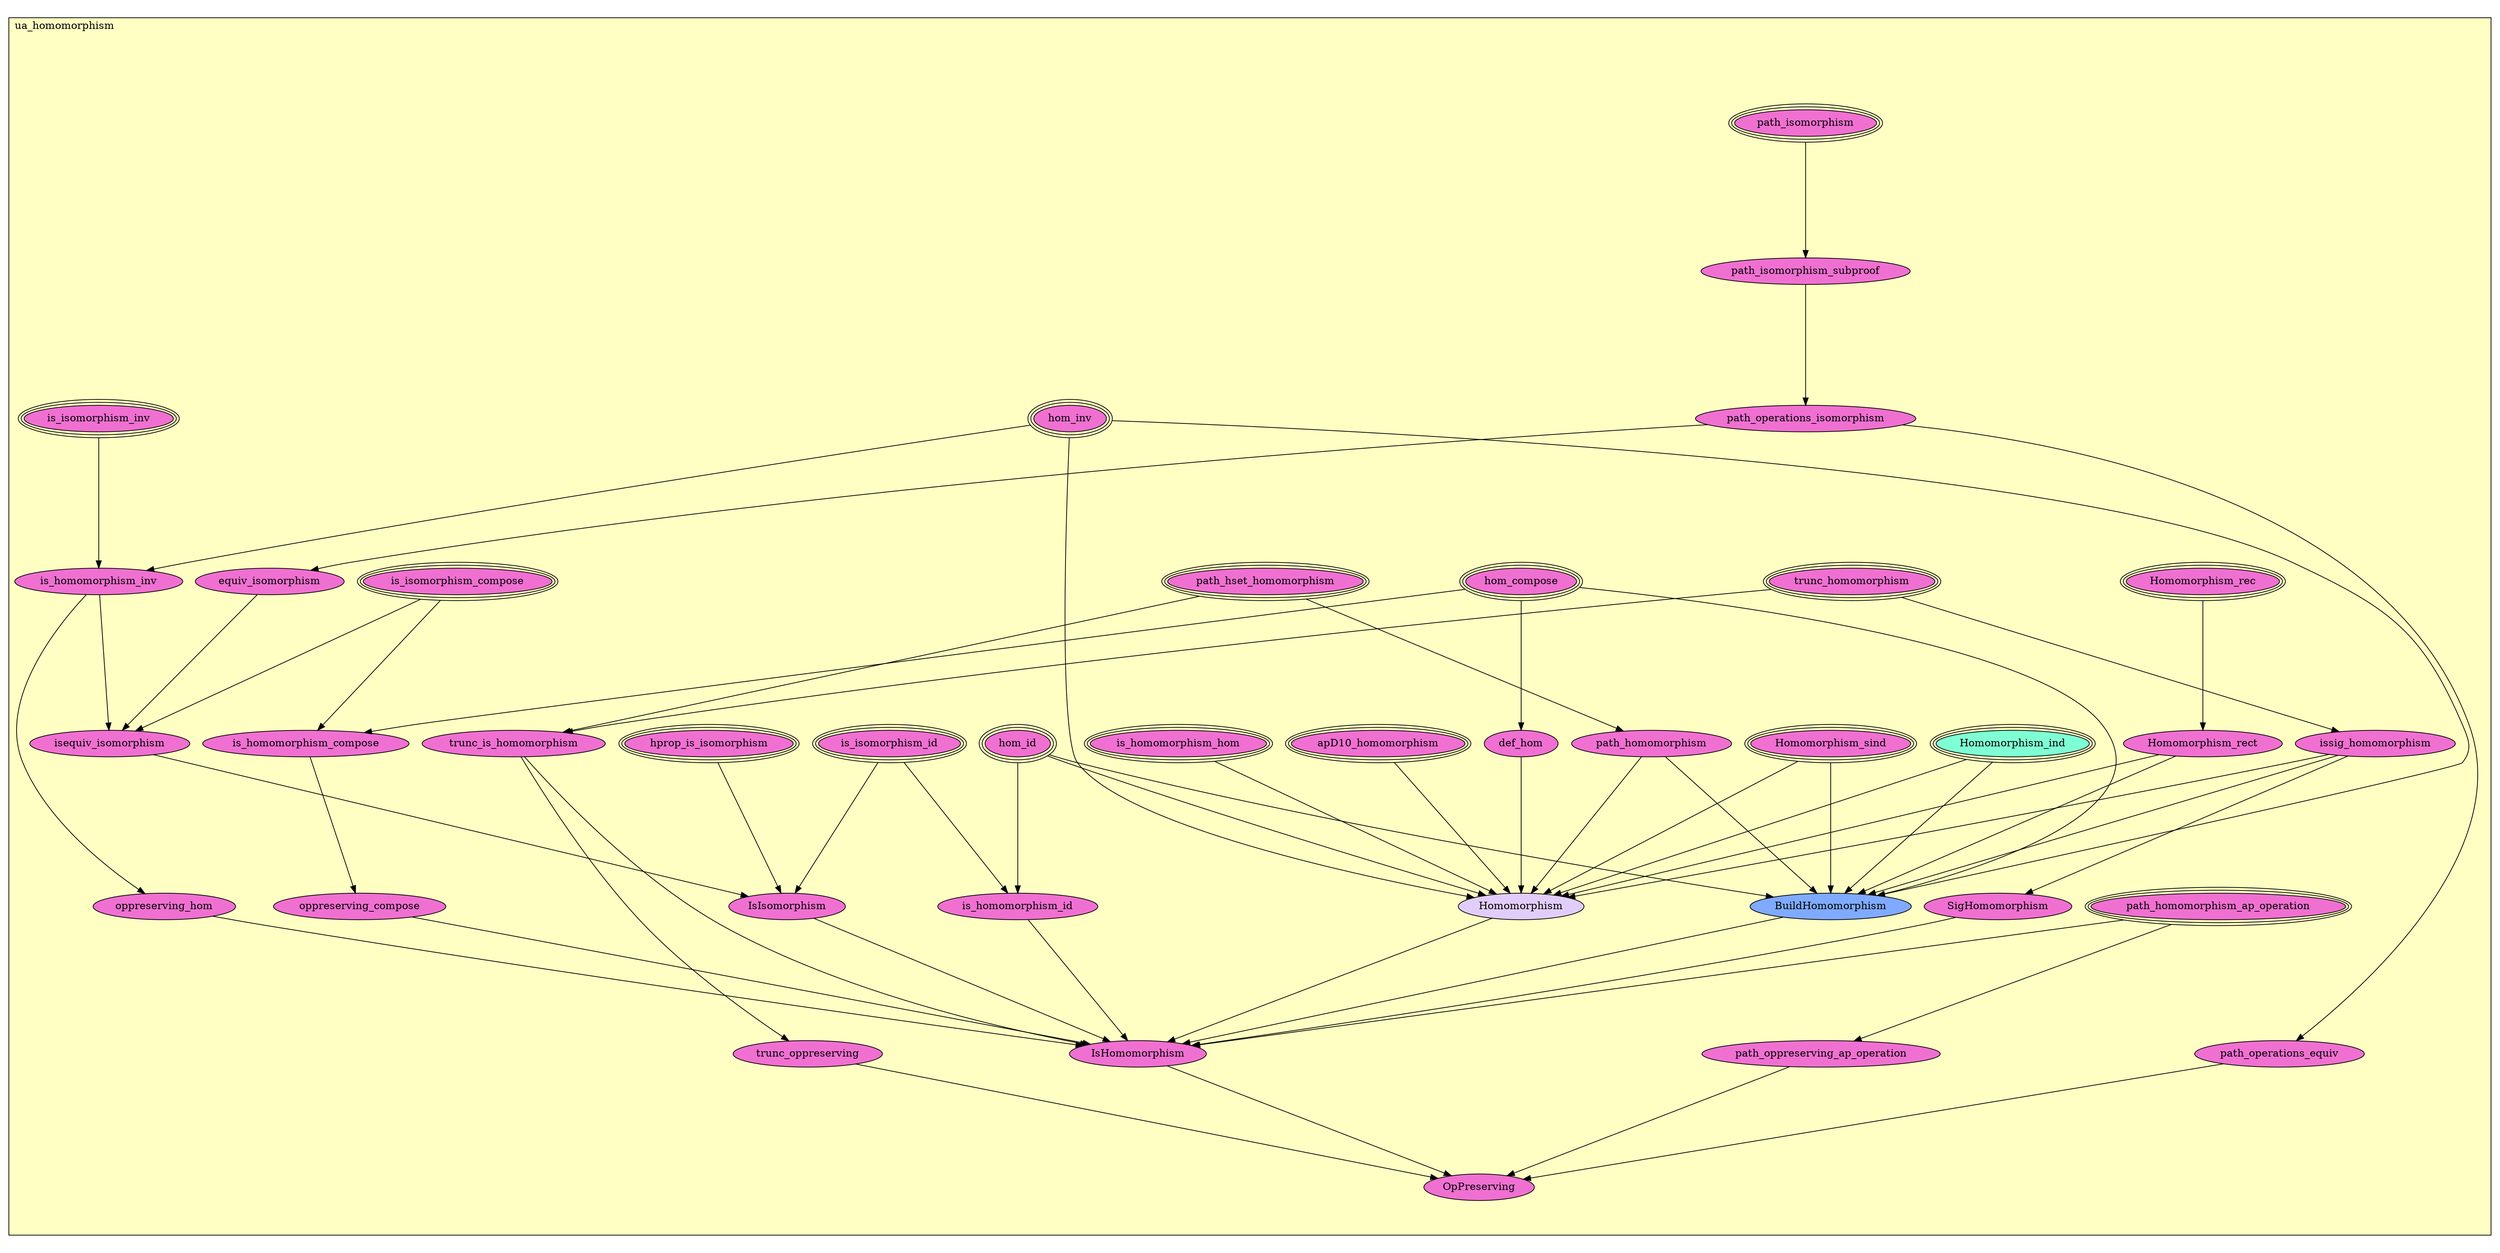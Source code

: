 digraph HoTT_Classes_theory_ua_homomorphism {
  graph [ratio=0.5]
  node [style=filled]
ua_homomorphism_path_isomorphism [label="path_isomorphism", URL=<ua_homomorphism.html#path_isomorphism>, peripheries=3, fillcolor="#F070D1"] ;
ua_homomorphism_path_isomorphism_subproof [label="path_isomorphism_subproof", URL=<ua_homomorphism.html#path_isomorphism_subproof>, fillcolor="#F070D1"] ;
ua_homomorphism_path_operations_isomorphism [label="path_operations_isomorphism", URL=<ua_homomorphism.html#path_operations_isomorphism>, fillcolor="#F070D1"] ;
ua_homomorphism_path_operations_equiv [label="path_operations_equiv", URL=<ua_homomorphism.html#path_operations_equiv>, fillcolor="#F070D1"] ;
ua_homomorphism_hom_compose [label="hom_compose", URL=<ua_homomorphism.html#hom_compose>, peripheries=3, fillcolor="#F070D1"] ;
ua_homomorphism_is_isomorphism_compose [label="is_isomorphism_compose", URL=<ua_homomorphism.html#is_isomorphism_compose>, peripheries=3, fillcolor="#F070D1"] ;
ua_homomorphism_is_homomorphism_compose [label="is_homomorphism_compose", URL=<ua_homomorphism.html#is_homomorphism_compose>, fillcolor="#F070D1"] ;
ua_homomorphism_oppreserving_compose [label="oppreserving_compose", URL=<ua_homomorphism.html#oppreserving_compose>, fillcolor="#F070D1"] ;
ua_homomorphism_hom_inv [label="hom_inv", URL=<ua_homomorphism.html#hom_inv>, peripheries=3, fillcolor="#F070D1"] ;
ua_homomorphism_is_isomorphism_inv [label="is_isomorphism_inv", URL=<ua_homomorphism.html#is_isomorphism_inv>, peripheries=3, fillcolor="#F070D1"] ;
ua_homomorphism_is_homomorphism_inv [label="is_homomorphism_inv", URL=<ua_homomorphism.html#is_homomorphism_inv>, fillcolor="#F070D1"] ;
ua_homomorphism_hom_id [label="hom_id", URL=<ua_homomorphism.html#hom_id>, peripheries=3, fillcolor="#F070D1"] ;
ua_homomorphism_is_isomorphism_id [label="is_isomorphism_id", URL=<ua_homomorphism.html#is_isomorphism_id>, peripheries=3, fillcolor="#F070D1"] ;
ua_homomorphism_is_homomorphism_id [label="is_homomorphism_id", URL=<ua_homomorphism.html#is_homomorphism_id>, fillcolor="#F070D1"] ;
ua_homomorphism_path_homomorphism_ap_operation [label="path_homomorphism_ap_operation", URL=<ua_homomorphism.html#path_homomorphism_ap_operation>, peripheries=3, fillcolor="#F070D1"] ;
ua_homomorphism_path_oppreserving_ap_operation [label="path_oppreserving_ap_operation", URL=<ua_homomorphism.html#path_oppreserving_ap_operation>, fillcolor="#F070D1"] ;
ua_homomorphism_hprop_is_isomorphism [label="hprop_is_isomorphism", URL=<ua_homomorphism.html#hprop_is_isomorphism>, peripheries=3, fillcolor="#F070D1"] ;
ua_homomorphism_equiv_isomorphism [label="equiv_isomorphism", URL=<ua_homomorphism.html#equiv_isomorphism>, fillcolor="#F070D1"] ;
ua_homomorphism_isequiv_isomorphism [label="isequiv_isomorphism", URL=<ua_homomorphism.html#isequiv_isomorphism>, fillcolor="#F070D1"] ;
ua_homomorphism_IsIsomorphism [label="IsIsomorphism", URL=<ua_homomorphism.html#IsIsomorphism>, fillcolor="#F070D1"] ;
ua_homomorphism_path_hset_homomorphism [label="path_hset_homomorphism", URL=<ua_homomorphism.html#path_hset_homomorphism>, peripheries=3, fillcolor="#F070D1"] ;
ua_homomorphism_path_homomorphism [label="path_homomorphism", URL=<ua_homomorphism.html#path_homomorphism>, fillcolor="#F070D1"] ;
ua_homomorphism_trunc_homomorphism [label="trunc_homomorphism", URL=<ua_homomorphism.html#trunc_homomorphism>, peripheries=3, fillcolor="#F070D1"] ;
ua_homomorphism_issig_homomorphism [label="issig_homomorphism", URL=<ua_homomorphism.html#issig_homomorphism>, fillcolor="#F070D1"] ;
ua_homomorphism_SigHomomorphism [label="SigHomomorphism", URL=<ua_homomorphism.html#SigHomomorphism>, fillcolor="#F070D1"] ;
ua_homomorphism_apD10_homomorphism [label="apD10_homomorphism", URL=<ua_homomorphism.html#apD10_homomorphism>, peripheries=3, fillcolor="#F070D1"] ;
ua_homomorphism_is_homomorphism_hom [label="is_homomorphism_hom", URL=<ua_homomorphism.html#is_homomorphism_hom>, peripheries=3, fillcolor="#F070D1"] ;
ua_homomorphism_def_hom [label="def_hom", URL=<ua_homomorphism.html#def_hom>, fillcolor="#F070D1"] ;
ua_homomorphism_Homomorphism_sind [label="Homomorphism_sind", URL=<ua_homomorphism.html#Homomorphism_sind>, peripheries=3, fillcolor="#F070D1"] ;
ua_homomorphism_Homomorphism_rec [label="Homomorphism_rec", URL=<ua_homomorphism.html#Homomorphism_rec>, peripheries=3, fillcolor="#F070D1"] ;
ua_homomorphism_Homomorphism_ind [label="Homomorphism_ind", URL=<ua_homomorphism.html#Homomorphism_ind>, peripheries=3, fillcolor="#7FFFD4"] ;
ua_homomorphism_Homomorphism_rect [label="Homomorphism_rect", URL=<ua_homomorphism.html#Homomorphism_rect>, fillcolor="#F070D1"] ;
ua_homomorphism_BuildHomomorphism [label="BuildHomomorphism", URL=<ua_homomorphism.html#BuildHomomorphism>, fillcolor="#7FAAFF"] ;
ua_homomorphism_Homomorphism [label="Homomorphism", URL=<ua_homomorphism.html#Homomorphism>, fillcolor="#E2CDFA"] ;
ua_homomorphism_trunc_is_homomorphism [label="trunc_is_homomorphism", URL=<ua_homomorphism.html#trunc_is_homomorphism>, fillcolor="#F070D1"] ;
ua_homomorphism_oppreserving_hom [label="oppreserving_hom", URL=<ua_homomorphism.html#oppreserving_hom>, fillcolor="#F070D1"] ;
ua_homomorphism_IsHomomorphism [label="IsHomomorphism", URL=<ua_homomorphism.html#IsHomomorphism>, fillcolor="#F070D1"] ;
ua_homomorphism_trunc_oppreserving [label="trunc_oppreserving", URL=<ua_homomorphism.html#trunc_oppreserving>, fillcolor="#F070D1"] ;
ua_homomorphism_OpPreserving [label="OpPreserving", URL=<ua_homomorphism.html#OpPreserving>, fillcolor="#F070D1"] ;
  ua_homomorphism_path_isomorphism -> ua_homomorphism_path_isomorphism_subproof [] ;
  ua_homomorphism_path_isomorphism_subproof -> ua_homomorphism_path_operations_isomorphism [] ;
  ua_homomorphism_path_operations_isomorphism -> ua_homomorphism_path_operations_equiv [] ;
  ua_homomorphism_path_operations_isomorphism -> ua_homomorphism_equiv_isomorphism [] ;
  ua_homomorphism_path_operations_equiv -> ua_homomorphism_OpPreserving [] ;
  ua_homomorphism_hom_compose -> ua_homomorphism_is_homomorphism_compose [] ;
  ua_homomorphism_hom_compose -> ua_homomorphism_def_hom [] ;
  ua_homomorphism_hom_compose -> ua_homomorphism_BuildHomomorphism [] ;
  ua_homomorphism_is_isomorphism_compose -> ua_homomorphism_is_homomorphism_compose [] ;
  ua_homomorphism_is_isomorphism_compose -> ua_homomorphism_isequiv_isomorphism [] ;
  ua_homomorphism_is_homomorphism_compose -> ua_homomorphism_oppreserving_compose [] ;
  ua_homomorphism_oppreserving_compose -> ua_homomorphism_IsHomomorphism [] ;
  ua_homomorphism_hom_inv -> ua_homomorphism_is_homomorphism_inv [] ;
  ua_homomorphism_hom_inv -> ua_homomorphism_BuildHomomorphism [] ;
  ua_homomorphism_hom_inv -> ua_homomorphism_Homomorphism [] ;
  ua_homomorphism_is_isomorphism_inv -> ua_homomorphism_is_homomorphism_inv [] ;
  ua_homomorphism_is_homomorphism_inv -> ua_homomorphism_isequiv_isomorphism [] ;
  ua_homomorphism_is_homomorphism_inv -> ua_homomorphism_oppreserving_hom [] ;
  ua_homomorphism_hom_id -> ua_homomorphism_is_homomorphism_id [] ;
  ua_homomorphism_hom_id -> ua_homomorphism_BuildHomomorphism [] ;
  ua_homomorphism_hom_id -> ua_homomorphism_Homomorphism [] ;
  ua_homomorphism_is_isomorphism_id -> ua_homomorphism_is_homomorphism_id [] ;
  ua_homomorphism_is_isomorphism_id -> ua_homomorphism_IsIsomorphism [] ;
  ua_homomorphism_is_homomorphism_id -> ua_homomorphism_IsHomomorphism [] ;
  ua_homomorphism_path_homomorphism_ap_operation -> ua_homomorphism_path_oppreserving_ap_operation [] ;
  ua_homomorphism_path_homomorphism_ap_operation -> ua_homomorphism_IsHomomorphism [] ;
  ua_homomorphism_path_oppreserving_ap_operation -> ua_homomorphism_OpPreserving [] ;
  ua_homomorphism_hprop_is_isomorphism -> ua_homomorphism_IsIsomorphism [] ;
  ua_homomorphism_equiv_isomorphism -> ua_homomorphism_isequiv_isomorphism [] ;
  ua_homomorphism_isequiv_isomorphism -> ua_homomorphism_IsIsomorphism [] ;
  ua_homomorphism_IsIsomorphism -> ua_homomorphism_IsHomomorphism [] ;
  ua_homomorphism_path_hset_homomorphism -> ua_homomorphism_path_homomorphism [] ;
  ua_homomorphism_path_hset_homomorphism -> ua_homomorphism_trunc_is_homomorphism [] ;
  ua_homomorphism_path_homomorphism -> ua_homomorphism_BuildHomomorphism [] ;
  ua_homomorphism_path_homomorphism -> ua_homomorphism_Homomorphism [] ;
  ua_homomorphism_trunc_homomorphism -> ua_homomorphism_issig_homomorphism [] ;
  ua_homomorphism_trunc_homomorphism -> ua_homomorphism_trunc_is_homomorphism [] ;
  ua_homomorphism_issig_homomorphism -> ua_homomorphism_SigHomomorphism [] ;
  ua_homomorphism_issig_homomorphism -> ua_homomorphism_BuildHomomorphism [] ;
  ua_homomorphism_issig_homomorphism -> ua_homomorphism_Homomorphism [] ;
  ua_homomorphism_SigHomomorphism -> ua_homomorphism_IsHomomorphism [] ;
  ua_homomorphism_apD10_homomorphism -> ua_homomorphism_Homomorphism [] ;
  ua_homomorphism_is_homomorphism_hom -> ua_homomorphism_Homomorphism [] ;
  ua_homomorphism_def_hom -> ua_homomorphism_Homomorphism [] ;
  ua_homomorphism_Homomorphism_sind -> ua_homomorphism_BuildHomomorphism [] ;
  ua_homomorphism_Homomorphism_sind -> ua_homomorphism_Homomorphism [] ;
  ua_homomorphism_Homomorphism_rec -> ua_homomorphism_Homomorphism_rect [] ;
  ua_homomorphism_Homomorphism_ind -> ua_homomorphism_BuildHomomorphism [] ;
  ua_homomorphism_Homomorphism_ind -> ua_homomorphism_Homomorphism [] ;
  ua_homomorphism_Homomorphism_rect -> ua_homomorphism_BuildHomomorphism [] ;
  ua_homomorphism_Homomorphism_rect -> ua_homomorphism_Homomorphism [] ;
  ua_homomorphism_BuildHomomorphism -> ua_homomorphism_IsHomomorphism [] ;
  ua_homomorphism_Homomorphism -> ua_homomorphism_IsHomomorphism [] ;
  ua_homomorphism_trunc_is_homomorphism -> ua_homomorphism_IsHomomorphism [] ;
  ua_homomorphism_trunc_is_homomorphism -> ua_homomorphism_trunc_oppreserving [] ;
  ua_homomorphism_oppreserving_hom -> ua_homomorphism_IsHomomorphism [] ;
  ua_homomorphism_IsHomomorphism -> ua_homomorphism_OpPreserving [] ;
  ua_homomorphism_trunc_oppreserving -> ua_homomorphism_OpPreserving [] ;
subgraph cluster_ua_homomorphism { label="ua_homomorphism"; fillcolor="#FFFFC3"; labeljust=l; style=filled 
ua_homomorphism_OpPreserving; ua_homomorphism_trunc_oppreserving; ua_homomorphism_IsHomomorphism; ua_homomorphism_oppreserving_hom; ua_homomorphism_trunc_is_homomorphism; ua_homomorphism_Homomorphism; ua_homomorphism_BuildHomomorphism; ua_homomorphism_Homomorphism_rect; ua_homomorphism_Homomorphism_ind; ua_homomorphism_Homomorphism_rec; ua_homomorphism_Homomorphism_sind; ua_homomorphism_def_hom; ua_homomorphism_is_homomorphism_hom; ua_homomorphism_apD10_homomorphism; ua_homomorphism_SigHomomorphism; ua_homomorphism_issig_homomorphism; ua_homomorphism_trunc_homomorphism; ua_homomorphism_path_homomorphism; ua_homomorphism_path_hset_homomorphism; ua_homomorphism_IsIsomorphism; ua_homomorphism_isequiv_isomorphism; ua_homomorphism_equiv_isomorphism; ua_homomorphism_hprop_is_isomorphism; ua_homomorphism_path_oppreserving_ap_operation; ua_homomorphism_path_homomorphism_ap_operation; ua_homomorphism_is_homomorphism_id; ua_homomorphism_is_isomorphism_id; ua_homomorphism_hom_id; ua_homomorphism_is_homomorphism_inv; ua_homomorphism_is_isomorphism_inv; ua_homomorphism_hom_inv; ua_homomorphism_oppreserving_compose; ua_homomorphism_is_homomorphism_compose; ua_homomorphism_is_isomorphism_compose; ua_homomorphism_hom_compose; ua_homomorphism_path_operations_equiv; ua_homomorphism_path_operations_isomorphism; ua_homomorphism_path_isomorphism_subproof; ua_homomorphism_path_isomorphism; };
} /* END */
